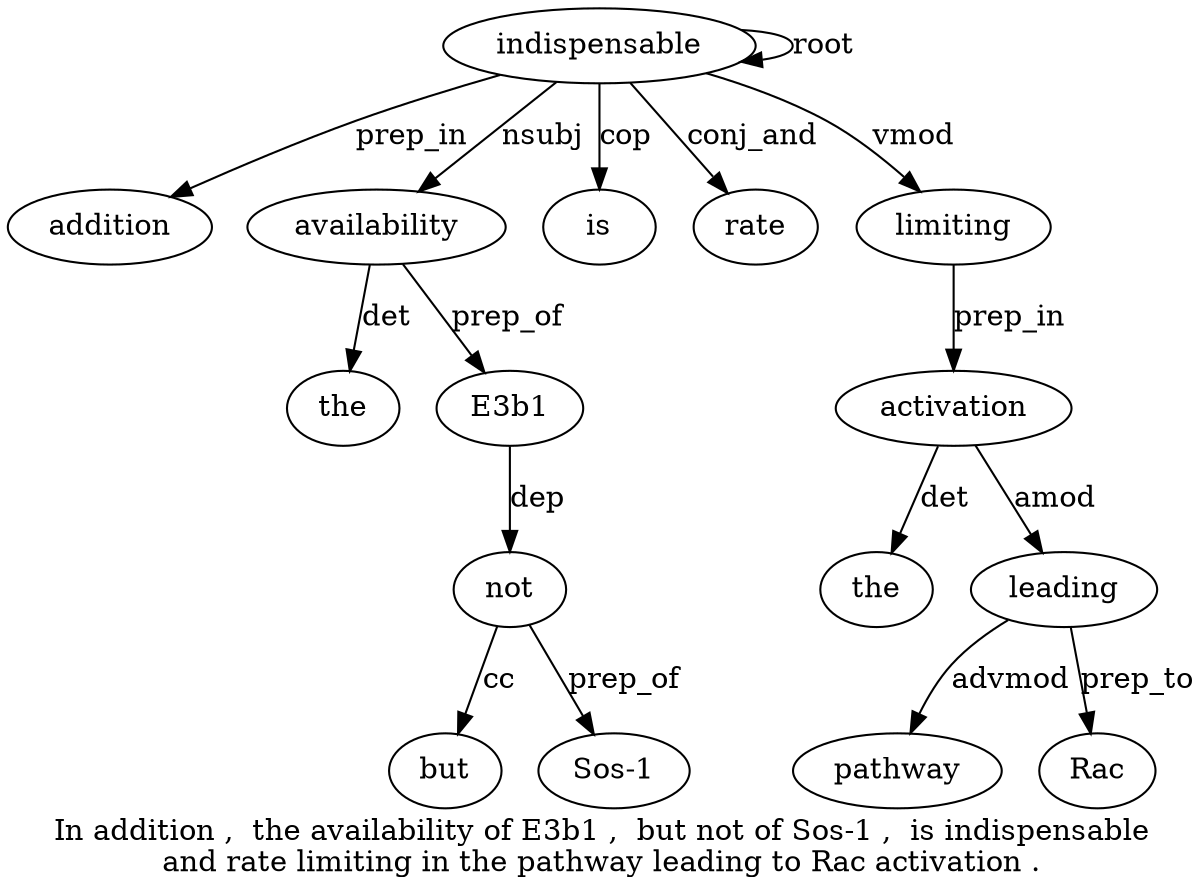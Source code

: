 digraph "In addition ,  the availability of E3b1 ,  but not of Sos-1 ,  is indispensable and rate limiting in the pathway leading to Rac activation ." {
label="In addition ,  the availability of E3b1 ,  but not of Sos-1 ,  is indispensable
and rate limiting in the pathway leading to Rac activation .";
indispensable15 [style=filled, fillcolor=white, label=indispensable];
addition2 [style=filled, fillcolor=white, label=addition];
indispensable15 -> addition2  [label=prep_in];
availability5 [style=filled, fillcolor=white, label=availability];
the4 [style=filled, fillcolor=white, label=the];
availability5 -> the4  [label=det];
indispensable15 -> availability5  [label=nsubj];
E3b17 [style=filled, fillcolor=white, label=E3b1];
availability5 -> E3b17  [label=prep_of];
not10 [style=filled, fillcolor=white, label=not];
but9 [style=filled, fillcolor=white, label=but];
not10 -> but9  [label=cc];
E3b17 -> not10  [label=dep];
"Sos-12" [style=filled, fillcolor=white, label="Sos-1"];
not10 -> "Sos-12"  [label=prep_of];
is14 [style=filled, fillcolor=white, label=is];
indispensable15 -> is14  [label=cop];
indispensable15 -> indispensable15  [label=root];
rate17 [style=filled, fillcolor=white, label=rate];
indispensable15 -> rate17  [label=conj_and];
limiting18 [style=filled, fillcolor=white, label=limiting];
indispensable15 -> limiting18  [label=vmod];
activation25 [style=filled, fillcolor=white, label=activation];
the20 [style=filled, fillcolor=white, label=the];
activation25 -> the20  [label=det];
leading22 [style=filled, fillcolor=white, label=leading];
pathway21 [style=filled, fillcolor=white, label=pathway];
leading22 -> pathway21  [label=advmod];
activation25 -> leading22  [label=amod];
Rac24 [style=filled, fillcolor=white, label=Rac];
leading22 -> Rac24  [label=prep_to];
limiting18 -> activation25  [label=prep_in];
}
